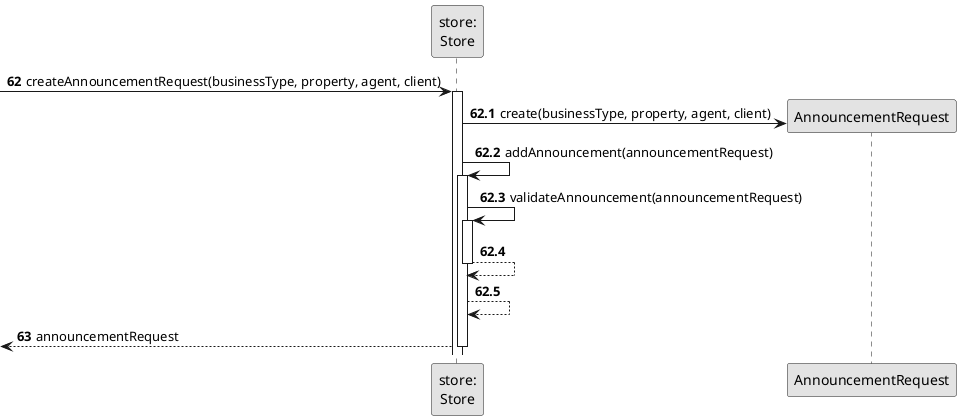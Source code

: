 @startuml
skinparam monochrome true
skinparam packageStyle rectangle
skinparam shadowing false

autonumber 62

'hide footbox
participant "store:\nStore" as STR
participant "AnnouncementRequest" as ANR


     -> STR: createAnnouncementRequest(businessType, property, agent, client)
                                                                       activate STR

    autonumber 62.1
            STR -> ANR**: create(businessType, property, agent, client)

                               STR -> STR: addAnnouncement(announcementRequest)
                               activate STR
                                   STR -> STR: validateAnnouncement(announcementRequest)
                                   activate STR
                                       STR --> STR
                                   deactivate STR
                                   STR --> STR



    autonumber 63

    <-- STR  : announcementRequest

    deactivate STR


@enduml